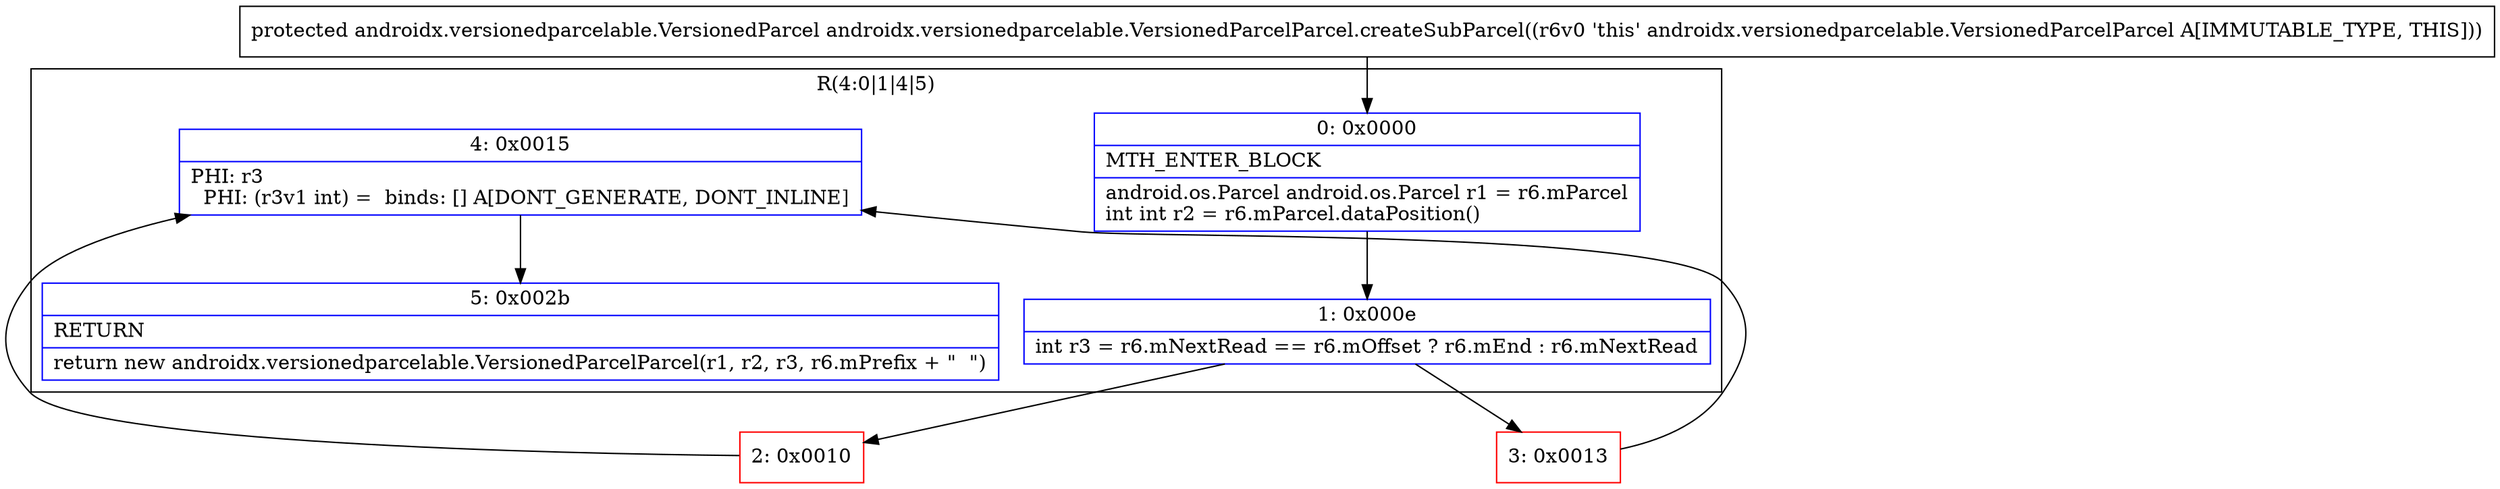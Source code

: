 digraph "CFG forandroidx.versionedparcelable.VersionedParcelParcel.createSubParcel()Landroidx\/versionedparcelable\/VersionedParcel;" {
subgraph cluster_Region_213493782 {
label = "R(4:0|1|4|5)";
node [shape=record,color=blue];
Node_0 [shape=record,label="{0\:\ 0x0000|MTH_ENTER_BLOCK\l|android.os.Parcel android.os.Parcel r1 = r6.mParcel\lint int r2 = r6.mParcel.dataPosition()\l}"];
Node_1 [shape=record,label="{1\:\ 0x000e|int r3 = r6.mNextRead == r6.mOffset ? r6.mEnd : r6.mNextRead\l}"];
Node_4 [shape=record,label="{4\:\ 0x0015|PHI: r3 \l  PHI: (r3v1 int) =  binds: [] A[DONT_GENERATE, DONT_INLINE]\l}"];
Node_5 [shape=record,label="{5\:\ 0x002b|RETURN\l|return new androidx.versionedparcelable.VersionedParcelParcel(r1, r2, r3, r6.mPrefix + \"  \")\l}"];
}
Node_2 [shape=record,color=red,label="{2\:\ 0x0010}"];
Node_3 [shape=record,color=red,label="{3\:\ 0x0013}"];
MethodNode[shape=record,label="{protected androidx.versionedparcelable.VersionedParcel androidx.versionedparcelable.VersionedParcelParcel.createSubParcel((r6v0 'this' androidx.versionedparcelable.VersionedParcelParcel A[IMMUTABLE_TYPE, THIS])) }"];
MethodNode -> Node_0;
Node_0 -> Node_1;
Node_1 -> Node_2;
Node_1 -> Node_3;
Node_4 -> Node_5;
Node_2 -> Node_4;
Node_3 -> Node_4;
}

